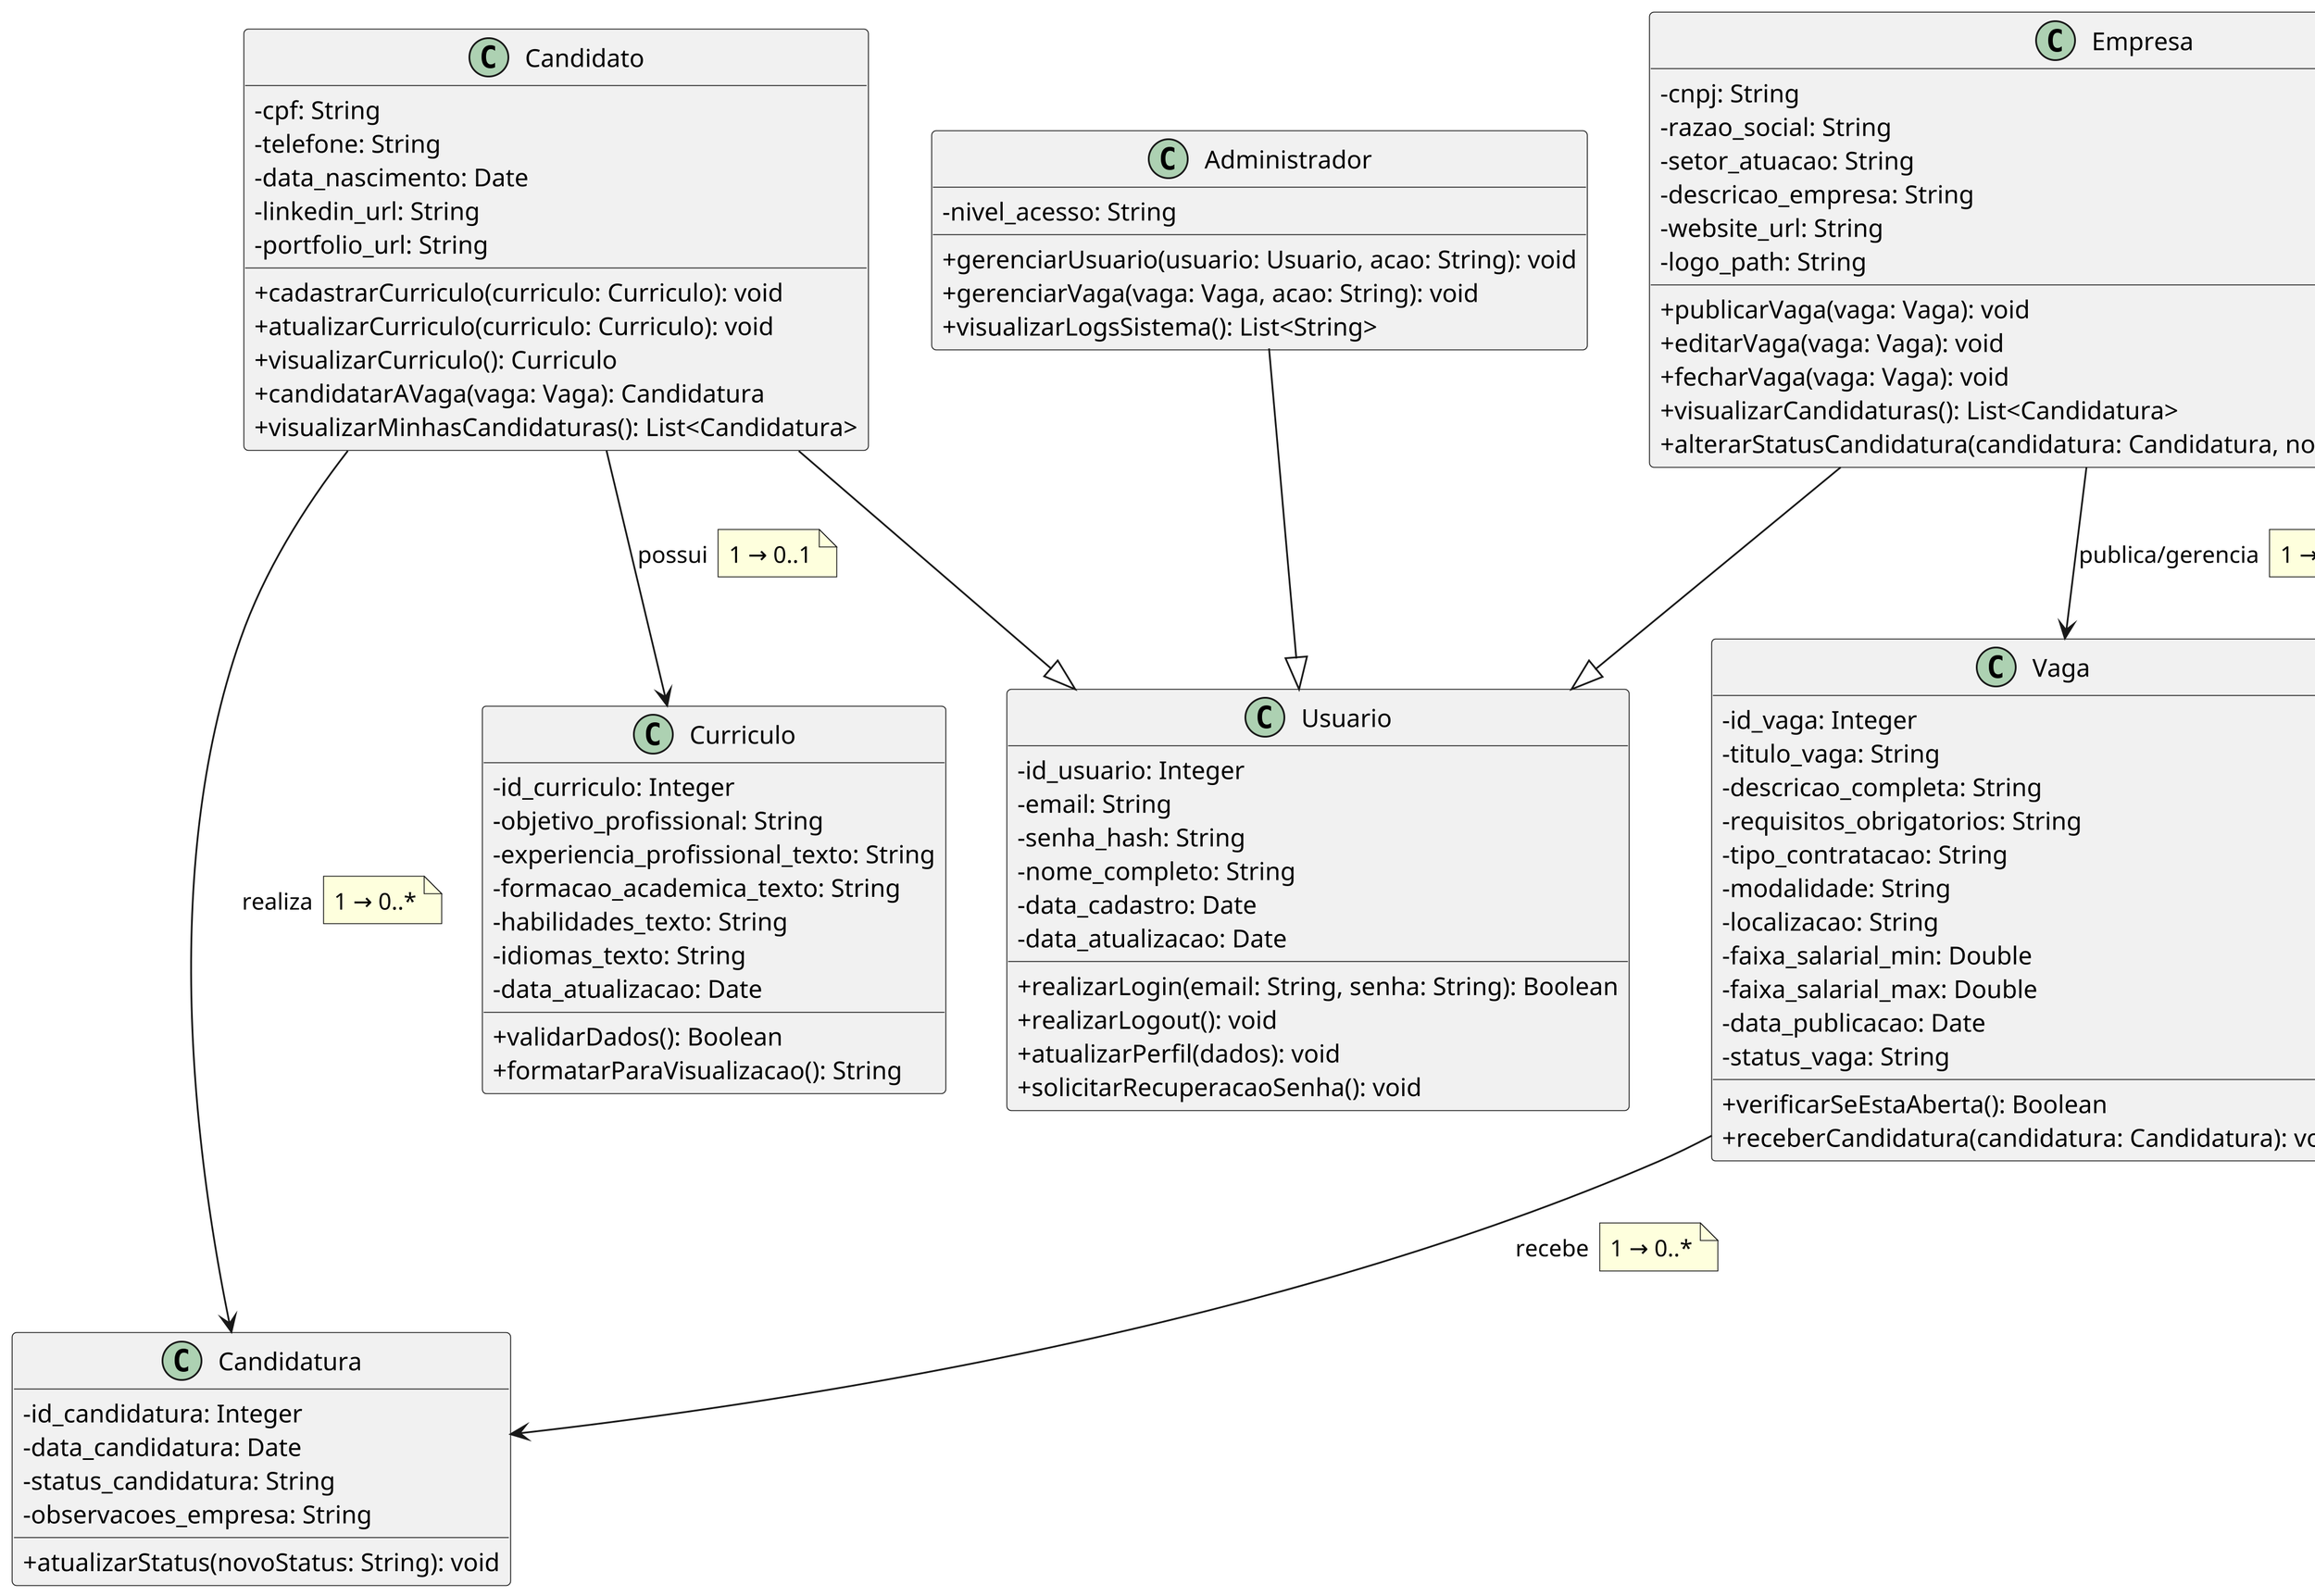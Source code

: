 @startuml diagrama_de_classes
skinparam classAttributeIconSize 0
skinparam dpi 300

' Estilo visual
skinparam rectangle {
  RoundCorner 15
  Shadowing false
}

' Classes
class Usuario {
  - id_usuario: Integer
  - email: String
  - senha_hash: String
  - nome_completo: String
  - data_cadastro: Date
  - data_atualizacao: Date
  + realizarLogin(email: String, senha: String): Boolean
  + realizarLogout(): void
  + atualizarPerfil(dados): void
  + solicitarRecuperacaoSenha(): void
}

class Administrador {
  - nivel_acesso: String
  + gerenciarUsuario(usuario: Usuario, acao: String): void
  + gerenciarVaga(vaga: Vaga, acao: String): void
  + visualizarLogsSistema(): List<String>
}

class Candidato {
  - cpf: String
  - telefone: String
  - data_nascimento: Date
  - linkedin_url: String
  - portfolio_url: String
  + cadastrarCurriculo(curriculo: Curriculo): void
  + atualizarCurriculo(curriculo: Curriculo): void
  + visualizarCurriculo(): Curriculo
  + candidatarAVaga(vaga: Vaga): Candidatura
  + visualizarMinhasCandidaturas(): List<Candidatura>
}

class Curriculo {
  - id_curriculo: Integer
  - objetivo_profissional: String
  - experiencia_profissional_texto: String
  - formacao_academica_texto: String
  - habilidades_texto: String
  - idiomas_texto: String
  - data_atualizacao: Date
  + validarDados(): Boolean
  + formatarParaVisualizacao(): String
}

class Vaga {
  - id_vaga: Integer
  - titulo_vaga: String
  - descricao_completa: String
  - requisitos_obrigatorios: String
  - tipo_contratacao: String
  - modalidade: String
  - localizacao: String
  - faixa_salarial_min: Double
  - faixa_salarial_max: Double
  - data_publicacao: Date
  - status_vaga: String
  + verificarSeEstaAberta(): Boolean
  + receberCandidatura(candidatura: Candidatura): void
}

class Candidatura {
  - id_candidatura: Integer
  - data_candidatura: Date
  - status_candidatura: String
  - observacoes_empresa: String
  + atualizarStatus(novoStatus: String): void
}

class Empresa {
  - cnpj: String
  - razao_social: String
  - setor_atuacao: String
  - descricao_empresa: String
  - website_url: String
  - logo_path: String
  + publicarVaga(vaga: Vaga): void
  + editarVaga(vaga: Vaga): void
  + fecharVaga(vaga: Vaga): void
  + visualizarCandidaturas(): List<Candidatura>
  + alterarStatusCandidatura(candidatura: Candidatura, novoStatus: String): void
}

' Herança
Administrador --|> Usuario
Candidato --|> Usuario
Empresa --|> Usuario

' Relacionamentos com notas para não sobreporem texto

' Candidato <-> Curriculo
Candidato --> Curriculo : possui
note right on link
  1 → 0..1
end note

' Candidato <-> Candidatura
Candidato --> Candidatura : realiza
note right on link
  1 → 0..*
end note

' Vaga <-> Candidatura
Vaga --> Candidatura : recebe
note right on link
  1 → 0..*
end note

' Empresa <-> Vaga
Empresa --> Vaga : publica/gerencia
note right on link
  1 → 0..*
end note

@enduml
